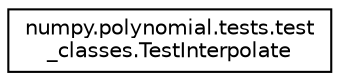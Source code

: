 digraph "Graphical Class Hierarchy"
{
 // LATEX_PDF_SIZE
  edge [fontname="Helvetica",fontsize="10",labelfontname="Helvetica",labelfontsize="10"];
  node [fontname="Helvetica",fontsize="10",shape=record];
  rankdir="LR";
  Node0 [label="numpy.polynomial.tests.test\l_classes.TestInterpolate",height=0.2,width=0.4,color="black", fillcolor="white", style="filled",URL="$classnumpy_1_1polynomial_1_1tests_1_1test__classes_1_1TestInterpolate.html",tooltip=" "];
}
